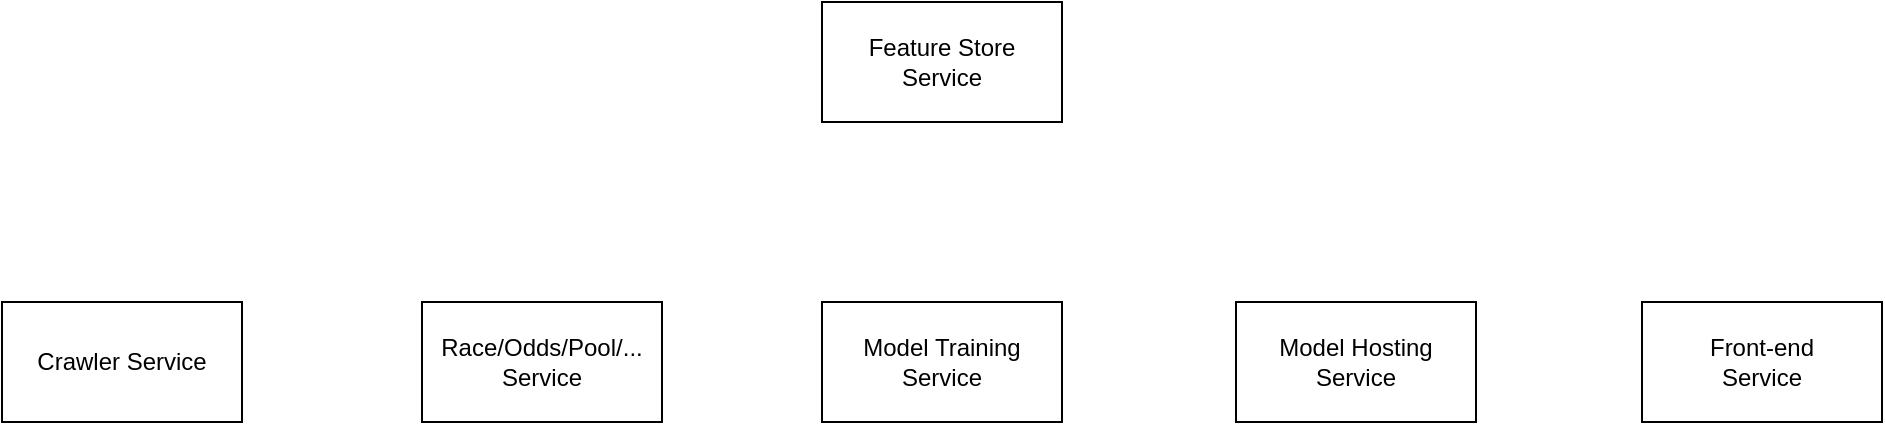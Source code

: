 <mxfile version="18.1.2" type="github">
  <diagram id="DOHwIMiz50qAoAU_zNFB" name="Page-1">
    <mxGraphModel dx="1666" dy="1263" grid="1" gridSize="10" guides="1" tooltips="1" connect="1" arrows="1" fold="1" page="1" pageScale="1" pageWidth="1654" pageHeight="1169" math="0" shadow="0">
      <root>
        <mxCell id="0" />
        <mxCell id="1" parent="0" />
        <mxCell id="9IO7hIec0zjEXyQcJtiJ-1" value="Crawler Service" style="rounded=0;whiteSpace=wrap;html=1;" vertex="1" parent="1">
          <mxGeometry x="150" y="540" width="120" height="60" as="geometry" />
        </mxCell>
        <mxCell id="9IO7hIec0zjEXyQcJtiJ-2" value="Race/Odds/Pool/... Service" style="rounded=0;whiteSpace=wrap;html=1;" vertex="1" parent="1">
          <mxGeometry x="360" y="540" width="120" height="60" as="geometry" />
        </mxCell>
        <mxCell id="9IO7hIec0zjEXyQcJtiJ-3" value="Model Training Service" style="rounded=0;whiteSpace=wrap;html=1;" vertex="1" parent="1">
          <mxGeometry x="560" y="540" width="120" height="60" as="geometry" />
        </mxCell>
        <mxCell id="9IO7hIec0zjEXyQcJtiJ-4" value="Model Hosting Service" style="rounded=0;whiteSpace=wrap;html=1;" vertex="1" parent="1">
          <mxGeometry x="767" y="540" width="120" height="60" as="geometry" />
        </mxCell>
        <mxCell id="9IO7hIec0zjEXyQcJtiJ-5" value="Feature Store &lt;br&gt;Service" style="rounded=0;whiteSpace=wrap;html=1;" vertex="1" parent="1">
          <mxGeometry x="560" y="390" width="120" height="60" as="geometry" />
        </mxCell>
        <mxCell id="9IO7hIec0zjEXyQcJtiJ-6" value="Front-end&lt;br&gt;Service" style="rounded=0;whiteSpace=wrap;html=1;" vertex="1" parent="1">
          <mxGeometry x="970" y="540" width="120" height="60" as="geometry" />
        </mxCell>
      </root>
    </mxGraphModel>
  </diagram>
</mxfile>
